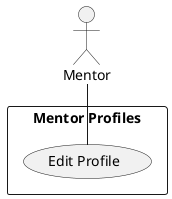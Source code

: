 @startuml Edit Profile
actor :Mentor:
rectangle "Mentor Profiles" {
  (Edit Profile) as Edit
}
Mentor -- Edit
@enduml

# Participating Actors

- Mentor


# PreconditionsS



- Mentor is authenticated

# Flow of Events

1. mentor selects changes to be made to their profile
2. mentor clicks a "Save" button
3. system saves the changes to the profile
